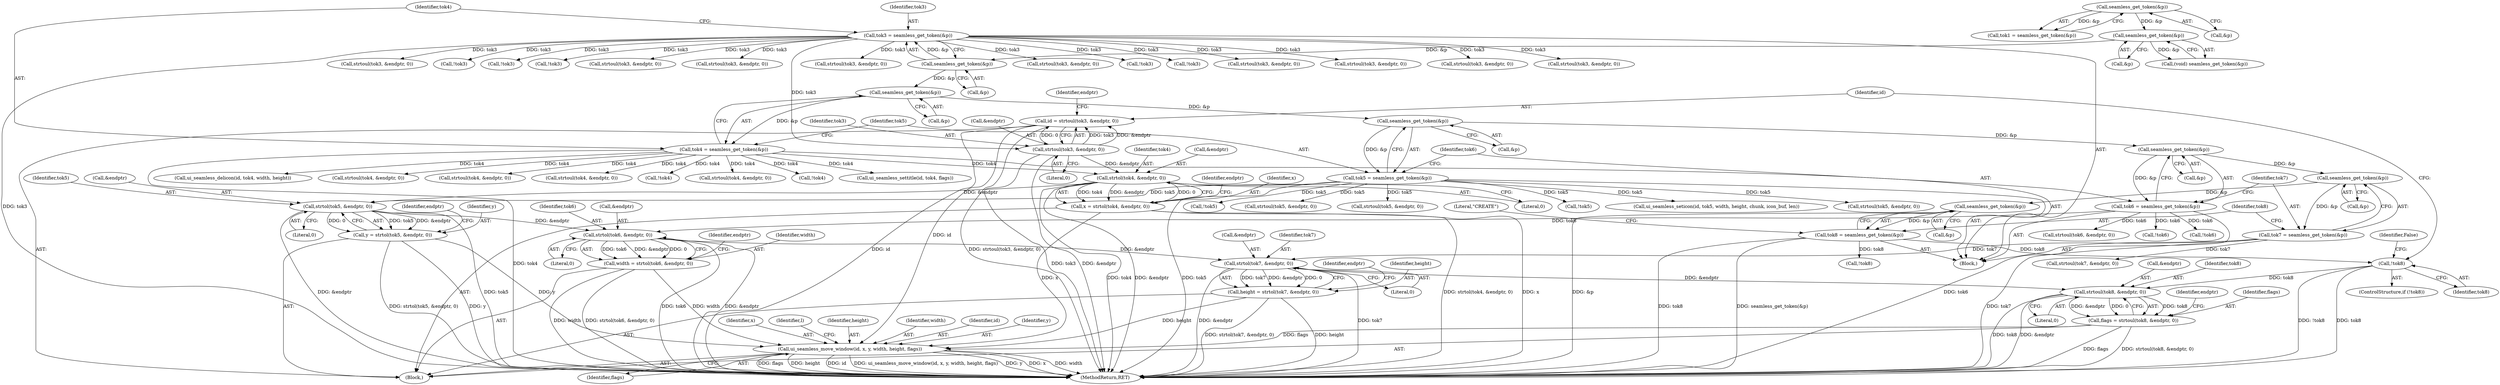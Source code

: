 digraph "0_rdesktop_4dca546d04321a610c1835010b5dad85163b65e1_14@API" {
"1000591" [label="(Call,ui_seamless_move_window(id, x, y, width, height, flags))"];
"1000519" [label="(Call,id = strtoul(tok3, &endptr, 0))"];
"1000521" [label="(Call,strtoul(tok3, &endptr, 0))"];
"1000141" [label="(Call,tok3 = seamless_get_token(&p))"];
"1000143" [label="(Call,seamless_get_token(&p))"];
"1000138" [label="(Call,seamless_get_token(&p))"];
"1000133" [label="(Call,seamless_get_token(&p))"];
"1000531" [label="(Call,x = strtol(tok4, &endptr, 0))"];
"1000533" [label="(Call,strtol(tok4, &endptr, 0))"];
"1000146" [label="(Call,tok4 = seamless_get_token(&p))"];
"1000148" [label="(Call,seamless_get_token(&p))"];
"1000543" [label="(Call,y = strtol(tok5, &endptr, 0))"];
"1000545" [label="(Call,strtol(tok5, &endptr, 0))"];
"1000151" [label="(Call,tok5 = seamless_get_token(&p))"];
"1000153" [label="(Call,seamless_get_token(&p))"];
"1000555" [label="(Call,width = strtol(tok6, &endptr, 0))"];
"1000557" [label="(Call,strtol(tok6, &endptr, 0))"];
"1000156" [label="(Call,tok6 = seamless_get_token(&p))"];
"1000158" [label="(Call,seamless_get_token(&p))"];
"1000567" [label="(Call,height = strtol(tok7, &endptr, 0))"];
"1000569" [label="(Call,strtol(tok7, &endptr, 0))"];
"1000161" [label="(Call,tok7 = seamless_get_token(&p))"];
"1000163" [label="(Call,seamless_get_token(&p))"];
"1000579" [label="(Call,flags = strtoul(tok8, &endptr, 0))"];
"1000581" [label="(Call,strtoul(tok8, &endptr, 0))"];
"1000515" [label="(Call,!tok8)"];
"1000166" [label="(Call,tok8 = seamless_get_token(&p))"];
"1000168" [label="(Call,seamless_get_token(&p))"];
"1000654" [label="(Call,!tok5)"];
"1000166" [label="(Call,tok8 = seamless_get_token(&p))"];
"1000532" [label="(Identifier,x)"];
"1000576" [label="(Identifier,endptr)"];
"1000162" [label="(Identifier,tok7)"];
"1000559" [label="(Call,&endptr)"];
"1000168" [label="(Call,seamless_get_token(&p))"];
"1000571" [label="(Call,&endptr)"];
"1000591" [label="(Call,ui_seamless_move_window(id, x, y, width, height, flags))"];
"1000545" [label="(Call,strtol(tok5, &endptr, 0))"];
"1000555" [label="(Call,width = strtol(tok6, &endptr, 0))"];
"1000290" [label="(Call,strtoul(tok3, &endptr, 0))"];
"1000522" [label="(Identifier,tok3)"];
"1000608" [label="(Call,strtoul(tok3, &endptr, 0))"];
"1000169" [label="(Call,&p)"];
"1000588" [label="(Identifier,endptr)"];
"1000561" [label="(Literal,0)"];
"1000886" [label="(Call,!tok3)"];
"1000167" [label="(Identifier,tok8)"];
"1000713" [label="(Call,strtoul(tok4, &endptr, 0))"];
"1000180" [label="(Call,!tok6)"];
"1000164" [label="(Call,&p)"];
"1000141" [label="(Call,tok3 = seamless_get_token(&p))"];
"1000104" [label="(Block,)"];
"1000533" [label="(Call,strtol(tok4, &endptr, 0))"];
"1000556" [label="(Identifier,width)"];
"1000134" [label="(Call,&p)"];
"1000593" [label="(Identifier,x)"];
"1000558" [label="(Identifier,tok6)"];
"1000540" [label="(Identifier,endptr)"];
"1000370" [label="(Call,strtoul(tok7, &endptr, 0))"];
"1000284" [label="(Call,!tok4)"];
"1000525" [label="(Literal,0)"];
"1000552" [label="(Identifier,endptr)"];
"1000547" [label="(Call,&endptr)"];
"1000346" [label="(Call,strtoul(tok4, &endptr, 0))"];
"1000146" [label="(Call,tok4 = seamless_get_token(&p))"];
"1000785" [label="(Call,!tok3)"];
"1000464" [label="(Call,strtoul(tok3, &endptr, 0))"];
"1000251" [label="(Call,strtoul(tok3, &endptr, 0))"];
"1000161" [label="(Call,tok7 = seamless_get_token(&p))"];
"1000148" [label="(Call,seamless_get_token(&p))"];
"1000518" [label="(Identifier,False)"];
"1000158" [label="(Call,seamless_get_token(&p))"];
"1000546" [label="(Identifier,tok5)"];
"1000519" [label="(Call,id = strtoul(tok3, &endptr, 0))"];
"1000531" [label="(Call,x = strtol(tok4, &endptr, 0))"];
"1000585" [label="(Literal,0)"];
"1000245" [label="(Call,!tok4)"];
"1000143" [label="(Call,seamless_get_token(&p))"];
"1000136" [label="(Call,(void) seamless_get_token(&p))"];
"1000131" [label="(Call,tok1 = seamless_get_token(&p))"];
"1000682" [label="(Call,ui_seamless_settitle(id, tok4, flags))"];
"1000157" [label="(Identifier,tok6)"];
"1000583" [label="(Call,&endptr)"];
"1000186" [label="(Call,strtoul(tok3, &endptr, 0))"];
"1000521" [label="(Call,strtoul(tok3, &endptr, 0))"];
"1000156" [label="(Call,tok6 = seamless_get_token(&p))"];
"1000597" [label="(Identifier,flags)"];
"1000154" [label="(Call,&p)"];
"1000149" [label="(Call,&p)"];
"1000210" [label="(Call,strtoul(tok5, &endptr, 0))"];
"1000142" [label="(Identifier,tok3)"];
"1000581" [label="(Call,strtoul(tok8, &endptr, 0))"];
"1000514" [label="(ControlStructure,if (!tok8))"];
"1000660" [label="(Call,strtoul(tok3, &endptr, 0))"];
"1000153" [label="(Call,seamless_get_token(&p))"];
"1000544" [label="(Identifier,y)"];
"1000151" [label="(Call,tok5 = seamless_get_token(&p))"];
"1000537" [label="(Literal,0)"];
"1000543" [label="(Call,y = strtol(tok5, &endptr, 0))"];
"1000535" [label="(Call,&endptr)"];
"1000582" [label="(Identifier,tok8)"];
"1000174" [label="(Literal,\"CREATE\")"];
"1000904" [label="(Identifier,l)"];
"1000841" [label="(Call,strtoul(tok3, &endptr, 0))"];
"1000523" [label="(Call,&endptr)"];
"1000549" [label="(Literal,0)"];
"1000861" [label="(Call,!tok3)"];
"1000596" [label="(Identifier,height)"];
"1000573" [label="(Literal,0)"];
"1000476" [label="(Call,strtoul(tok5, &endptr, 0))"];
"1000595" [label="(Identifier,width)"];
"1000809" [label="(Call,!tok3)"];
"1000147" [label="(Identifier,tok4)"];
"1000528" [label="(Identifier,endptr)"];
"1000695" [label="(Call,!tok5)"];
"1000516" [label="(Identifier,tok8)"];
"1000568" [label="(Identifier,height)"];
"1000759" [label="(Call,!tok3)"];
"1000440" [label="(Call,ui_seamless_seticon(id, tok5, width, height, chunk, icon_buf, len))"];
"1000592" [label="(Identifier,id)"];
"1000564" [label="(Identifier,endptr)"];
"1000509" [label="(Block,)"];
"1000144" [label="(Call,&p)"];
"1000458" [label="(Call,!tok6)"];
"1000163" [label="(Call,seamless_get_token(&p))"];
"1000534" [label="(Identifier,tok4)"];
"1000580" [label="(Identifier,flags)"];
"1000579" [label="(Call,flags = strtoul(tok8, &endptr, 0))"];
"1000594" [label="(Identifier,y)"];
"1000701" [label="(Call,strtoul(tok3, &endptr, 0))"];
"1000139" [label="(Call,&p)"];
"1000567" [label="(Call,height = strtol(tok7, &endptr, 0))"];
"1000334" [label="(Call,strtoul(tok3, &endptr, 0))"];
"1000159" [label="(Call,&p)"];
"1000557" [label="(Call,strtol(tok6, &endptr, 0))"];
"1000570" [label="(Identifier,tok7)"];
"1000133" [label="(Call,seamless_get_token(&p))"];
"1000498" [label="(Call,ui_seamless_delicon(id, tok4, width, height))"];
"1000632" [label="(Call,strtoul(tok5, &endptr, 0))"];
"1000358" [label="(Call,strtoul(tok6, &endptr, 0))"];
"1000515" [label="(Call,!tok8)"];
"1000152" [label="(Identifier,tok5)"];
"1000520" [label="(Identifier,id)"];
"1000328" [label="(Call,!tok8)"];
"1000198" [label="(Call,strtoul(tok4, &endptr, 0))"];
"1000569" [label="(Call,strtol(tok7, &endptr, 0))"];
"1000138" [label="(Call,seamless_get_token(&p))"];
"1000620" [label="(Call,strtoul(tok4, &endptr, 0))"];
"1000907" [label="(MethodReturn,RET)"];
"1000591" -> "1000509"  [label="AST: "];
"1000591" -> "1000597"  [label="CFG: "];
"1000592" -> "1000591"  [label="AST: "];
"1000593" -> "1000591"  [label="AST: "];
"1000594" -> "1000591"  [label="AST: "];
"1000595" -> "1000591"  [label="AST: "];
"1000596" -> "1000591"  [label="AST: "];
"1000597" -> "1000591"  [label="AST: "];
"1000904" -> "1000591"  [label="CFG: "];
"1000591" -> "1000907"  [label="DDG: width"];
"1000591" -> "1000907"  [label="DDG: flags"];
"1000591" -> "1000907"  [label="DDG: height"];
"1000591" -> "1000907"  [label="DDG: id"];
"1000591" -> "1000907"  [label="DDG: ui_seamless_move_window(id, x, y, width, height, flags)"];
"1000591" -> "1000907"  [label="DDG: y"];
"1000591" -> "1000907"  [label="DDG: x"];
"1000519" -> "1000591"  [label="DDG: id"];
"1000531" -> "1000591"  [label="DDG: x"];
"1000543" -> "1000591"  [label="DDG: y"];
"1000555" -> "1000591"  [label="DDG: width"];
"1000567" -> "1000591"  [label="DDG: height"];
"1000579" -> "1000591"  [label="DDG: flags"];
"1000519" -> "1000509"  [label="AST: "];
"1000519" -> "1000521"  [label="CFG: "];
"1000520" -> "1000519"  [label="AST: "];
"1000521" -> "1000519"  [label="AST: "];
"1000528" -> "1000519"  [label="CFG: "];
"1000519" -> "1000907"  [label="DDG: id"];
"1000519" -> "1000907"  [label="DDG: strtoul(tok3, &endptr, 0)"];
"1000521" -> "1000519"  [label="DDG: tok3"];
"1000521" -> "1000519"  [label="DDG: &endptr"];
"1000521" -> "1000519"  [label="DDG: 0"];
"1000521" -> "1000525"  [label="CFG: "];
"1000522" -> "1000521"  [label="AST: "];
"1000523" -> "1000521"  [label="AST: "];
"1000525" -> "1000521"  [label="AST: "];
"1000521" -> "1000907"  [label="DDG: tok3"];
"1000521" -> "1000907"  [label="DDG: &endptr"];
"1000141" -> "1000521"  [label="DDG: tok3"];
"1000521" -> "1000533"  [label="DDG: &endptr"];
"1000141" -> "1000104"  [label="AST: "];
"1000141" -> "1000143"  [label="CFG: "];
"1000142" -> "1000141"  [label="AST: "];
"1000143" -> "1000141"  [label="AST: "];
"1000147" -> "1000141"  [label="CFG: "];
"1000141" -> "1000907"  [label="DDG: tok3"];
"1000143" -> "1000141"  [label="DDG: &p"];
"1000141" -> "1000186"  [label="DDG: tok3"];
"1000141" -> "1000251"  [label="DDG: tok3"];
"1000141" -> "1000290"  [label="DDG: tok3"];
"1000141" -> "1000334"  [label="DDG: tok3"];
"1000141" -> "1000464"  [label="DDG: tok3"];
"1000141" -> "1000608"  [label="DDG: tok3"];
"1000141" -> "1000660"  [label="DDG: tok3"];
"1000141" -> "1000701"  [label="DDG: tok3"];
"1000141" -> "1000759"  [label="DDG: tok3"];
"1000141" -> "1000785"  [label="DDG: tok3"];
"1000141" -> "1000809"  [label="DDG: tok3"];
"1000141" -> "1000841"  [label="DDG: tok3"];
"1000141" -> "1000861"  [label="DDG: tok3"];
"1000141" -> "1000886"  [label="DDG: tok3"];
"1000143" -> "1000144"  [label="CFG: "];
"1000144" -> "1000143"  [label="AST: "];
"1000138" -> "1000143"  [label="DDG: &p"];
"1000143" -> "1000148"  [label="DDG: &p"];
"1000138" -> "1000136"  [label="AST: "];
"1000138" -> "1000139"  [label="CFG: "];
"1000139" -> "1000138"  [label="AST: "];
"1000136" -> "1000138"  [label="CFG: "];
"1000138" -> "1000136"  [label="DDG: &p"];
"1000133" -> "1000138"  [label="DDG: &p"];
"1000133" -> "1000131"  [label="AST: "];
"1000133" -> "1000134"  [label="CFG: "];
"1000134" -> "1000133"  [label="AST: "];
"1000131" -> "1000133"  [label="CFG: "];
"1000133" -> "1000131"  [label="DDG: &p"];
"1000531" -> "1000509"  [label="AST: "];
"1000531" -> "1000533"  [label="CFG: "];
"1000532" -> "1000531"  [label="AST: "];
"1000533" -> "1000531"  [label="AST: "];
"1000540" -> "1000531"  [label="CFG: "];
"1000531" -> "1000907"  [label="DDG: strtol(tok4, &endptr, 0)"];
"1000531" -> "1000907"  [label="DDG: x"];
"1000533" -> "1000531"  [label="DDG: tok4"];
"1000533" -> "1000531"  [label="DDG: &endptr"];
"1000533" -> "1000531"  [label="DDG: 0"];
"1000533" -> "1000537"  [label="CFG: "];
"1000534" -> "1000533"  [label="AST: "];
"1000535" -> "1000533"  [label="AST: "];
"1000537" -> "1000533"  [label="AST: "];
"1000533" -> "1000907"  [label="DDG: tok4"];
"1000533" -> "1000907"  [label="DDG: &endptr"];
"1000146" -> "1000533"  [label="DDG: tok4"];
"1000533" -> "1000545"  [label="DDG: &endptr"];
"1000146" -> "1000104"  [label="AST: "];
"1000146" -> "1000148"  [label="CFG: "];
"1000147" -> "1000146"  [label="AST: "];
"1000148" -> "1000146"  [label="AST: "];
"1000152" -> "1000146"  [label="CFG: "];
"1000146" -> "1000907"  [label="DDG: tok4"];
"1000148" -> "1000146"  [label="DDG: &p"];
"1000146" -> "1000198"  [label="DDG: tok4"];
"1000146" -> "1000245"  [label="DDG: tok4"];
"1000146" -> "1000284"  [label="DDG: tok4"];
"1000146" -> "1000346"  [label="DDG: tok4"];
"1000146" -> "1000498"  [label="DDG: tok4"];
"1000146" -> "1000620"  [label="DDG: tok4"];
"1000146" -> "1000682"  [label="DDG: tok4"];
"1000146" -> "1000713"  [label="DDG: tok4"];
"1000148" -> "1000149"  [label="CFG: "];
"1000149" -> "1000148"  [label="AST: "];
"1000148" -> "1000153"  [label="DDG: &p"];
"1000543" -> "1000509"  [label="AST: "];
"1000543" -> "1000545"  [label="CFG: "];
"1000544" -> "1000543"  [label="AST: "];
"1000545" -> "1000543"  [label="AST: "];
"1000552" -> "1000543"  [label="CFG: "];
"1000543" -> "1000907"  [label="DDG: strtol(tok5, &endptr, 0)"];
"1000543" -> "1000907"  [label="DDG: y"];
"1000545" -> "1000543"  [label="DDG: tok5"];
"1000545" -> "1000543"  [label="DDG: &endptr"];
"1000545" -> "1000543"  [label="DDG: 0"];
"1000545" -> "1000549"  [label="CFG: "];
"1000546" -> "1000545"  [label="AST: "];
"1000547" -> "1000545"  [label="AST: "];
"1000549" -> "1000545"  [label="AST: "];
"1000545" -> "1000907"  [label="DDG: tok5"];
"1000545" -> "1000907"  [label="DDG: &endptr"];
"1000151" -> "1000545"  [label="DDG: tok5"];
"1000545" -> "1000557"  [label="DDG: &endptr"];
"1000151" -> "1000104"  [label="AST: "];
"1000151" -> "1000153"  [label="CFG: "];
"1000152" -> "1000151"  [label="AST: "];
"1000153" -> "1000151"  [label="AST: "];
"1000157" -> "1000151"  [label="CFG: "];
"1000151" -> "1000907"  [label="DDG: tok5"];
"1000153" -> "1000151"  [label="DDG: &p"];
"1000151" -> "1000210"  [label="DDG: tok5"];
"1000151" -> "1000440"  [label="DDG: tok5"];
"1000151" -> "1000476"  [label="DDG: tok5"];
"1000151" -> "1000632"  [label="DDG: tok5"];
"1000151" -> "1000654"  [label="DDG: tok5"];
"1000151" -> "1000695"  [label="DDG: tok5"];
"1000153" -> "1000154"  [label="CFG: "];
"1000154" -> "1000153"  [label="AST: "];
"1000153" -> "1000158"  [label="DDG: &p"];
"1000555" -> "1000509"  [label="AST: "];
"1000555" -> "1000557"  [label="CFG: "];
"1000556" -> "1000555"  [label="AST: "];
"1000557" -> "1000555"  [label="AST: "];
"1000564" -> "1000555"  [label="CFG: "];
"1000555" -> "1000907"  [label="DDG: strtol(tok6, &endptr, 0)"];
"1000555" -> "1000907"  [label="DDG: width"];
"1000557" -> "1000555"  [label="DDG: tok6"];
"1000557" -> "1000555"  [label="DDG: &endptr"];
"1000557" -> "1000555"  [label="DDG: 0"];
"1000557" -> "1000561"  [label="CFG: "];
"1000558" -> "1000557"  [label="AST: "];
"1000559" -> "1000557"  [label="AST: "];
"1000561" -> "1000557"  [label="AST: "];
"1000557" -> "1000907"  [label="DDG: tok6"];
"1000557" -> "1000907"  [label="DDG: &endptr"];
"1000156" -> "1000557"  [label="DDG: tok6"];
"1000557" -> "1000569"  [label="DDG: &endptr"];
"1000156" -> "1000104"  [label="AST: "];
"1000156" -> "1000158"  [label="CFG: "];
"1000157" -> "1000156"  [label="AST: "];
"1000158" -> "1000156"  [label="AST: "];
"1000162" -> "1000156"  [label="CFG: "];
"1000156" -> "1000907"  [label="DDG: tok6"];
"1000158" -> "1000156"  [label="DDG: &p"];
"1000156" -> "1000180"  [label="DDG: tok6"];
"1000156" -> "1000358"  [label="DDG: tok6"];
"1000156" -> "1000458"  [label="DDG: tok6"];
"1000158" -> "1000159"  [label="CFG: "];
"1000159" -> "1000158"  [label="AST: "];
"1000158" -> "1000163"  [label="DDG: &p"];
"1000567" -> "1000509"  [label="AST: "];
"1000567" -> "1000569"  [label="CFG: "];
"1000568" -> "1000567"  [label="AST: "];
"1000569" -> "1000567"  [label="AST: "];
"1000576" -> "1000567"  [label="CFG: "];
"1000567" -> "1000907"  [label="DDG: height"];
"1000567" -> "1000907"  [label="DDG: strtol(tok7, &endptr, 0)"];
"1000569" -> "1000567"  [label="DDG: tok7"];
"1000569" -> "1000567"  [label="DDG: &endptr"];
"1000569" -> "1000567"  [label="DDG: 0"];
"1000569" -> "1000573"  [label="CFG: "];
"1000570" -> "1000569"  [label="AST: "];
"1000571" -> "1000569"  [label="AST: "];
"1000573" -> "1000569"  [label="AST: "];
"1000569" -> "1000907"  [label="DDG: &endptr"];
"1000569" -> "1000907"  [label="DDG: tok7"];
"1000161" -> "1000569"  [label="DDG: tok7"];
"1000569" -> "1000581"  [label="DDG: &endptr"];
"1000161" -> "1000104"  [label="AST: "];
"1000161" -> "1000163"  [label="CFG: "];
"1000162" -> "1000161"  [label="AST: "];
"1000163" -> "1000161"  [label="AST: "];
"1000167" -> "1000161"  [label="CFG: "];
"1000161" -> "1000907"  [label="DDG: tok7"];
"1000163" -> "1000161"  [label="DDG: &p"];
"1000161" -> "1000370"  [label="DDG: tok7"];
"1000163" -> "1000164"  [label="CFG: "];
"1000164" -> "1000163"  [label="AST: "];
"1000163" -> "1000168"  [label="DDG: &p"];
"1000579" -> "1000509"  [label="AST: "];
"1000579" -> "1000581"  [label="CFG: "];
"1000580" -> "1000579"  [label="AST: "];
"1000581" -> "1000579"  [label="AST: "];
"1000588" -> "1000579"  [label="CFG: "];
"1000579" -> "1000907"  [label="DDG: flags"];
"1000579" -> "1000907"  [label="DDG: strtoul(tok8, &endptr, 0)"];
"1000581" -> "1000579"  [label="DDG: tok8"];
"1000581" -> "1000579"  [label="DDG: &endptr"];
"1000581" -> "1000579"  [label="DDG: 0"];
"1000581" -> "1000585"  [label="CFG: "];
"1000582" -> "1000581"  [label="AST: "];
"1000583" -> "1000581"  [label="AST: "];
"1000585" -> "1000581"  [label="AST: "];
"1000581" -> "1000907"  [label="DDG: &endptr"];
"1000581" -> "1000907"  [label="DDG: tok8"];
"1000515" -> "1000581"  [label="DDG: tok8"];
"1000515" -> "1000514"  [label="AST: "];
"1000515" -> "1000516"  [label="CFG: "];
"1000516" -> "1000515"  [label="AST: "];
"1000518" -> "1000515"  [label="CFG: "];
"1000520" -> "1000515"  [label="CFG: "];
"1000515" -> "1000907"  [label="DDG: !tok8"];
"1000515" -> "1000907"  [label="DDG: tok8"];
"1000166" -> "1000515"  [label="DDG: tok8"];
"1000166" -> "1000104"  [label="AST: "];
"1000166" -> "1000168"  [label="CFG: "];
"1000167" -> "1000166"  [label="AST: "];
"1000168" -> "1000166"  [label="AST: "];
"1000174" -> "1000166"  [label="CFG: "];
"1000166" -> "1000907"  [label="DDG: seamless_get_token(&p)"];
"1000166" -> "1000907"  [label="DDG: tok8"];
"1000168" -> "1000166"  [label="DDG: &p"];
"1000166" -> "1000328"  [label="DDG: tok8"];
"1000168" -> "1000169"  [label="CFG: "];
"1000169" -> "1000168"  [label="AST: "];
"1000168" -> "1000907"  [label="DDG: &p"];
}
